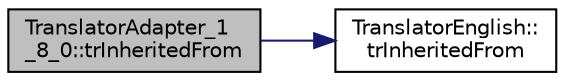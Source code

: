 digraph "TranslatorAdapter_1_8_0::trInheritedFrom"
{
 // LATEX_PDF_SIZE
  edge [fontname="Helvetica",fontsize="10",labelfontname="Helvetica",labelfontsize="10"];
  node [fontname="Helvetica",fontsize="10",shape=record];
  rankdir="LR";
  Node1 [label="TranslatorAdapter_1\l_8_0::trInheritedFrom",height=0.2,width=0.4,color="black", fillcolor="grey75", style="filled", fontcolor="black",tooltip=" "];
  Node1 -> Node2 [color="midnightblue",fontsize="10",style="solid",fontname="Helvetica"];
  Node2 [label="TranslatorEnglish::\ltrInheritedFrom",height=0.2,width=0.4,color="black", fillcolor="white", style="filled",URL="$classTranslatorEnglish.html#a8e45b647413bce32da79e3906f18d59a",tooltip=" "];
}
